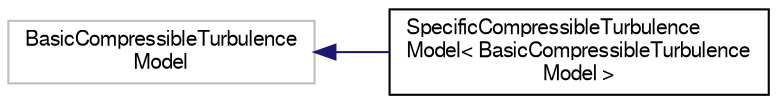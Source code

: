 digraph "Graphical Class Hierarchy"
{
  bgcolor="transparent";
  edge [fontname="FreeSans",fontsize="10",labelfontname="FreeSans",labelfontsize="10"];
  node [fontname="FreeSans",fontsize="10",shape=record];
  rankdir="LR";
  Node1 [label="BasicCompressibleTurbulence\lModel",height=0.2,width=0.4,color="grey75"];
  Node1 -> Node2 [dir="back",color="midnightblue",fontsize="10",style="solid",fontname="FreeSans"];
  Node2 [label="SpecificCompressibleTurbulence\lModel\< BasicCompressibleTurbulence\lModel \>",height=0.2,width=0.4,color="black",URL="$a02327.html",tooltip="Templated abstract base class for specific (RAS/LES) compressible turbulence models. "];
}
